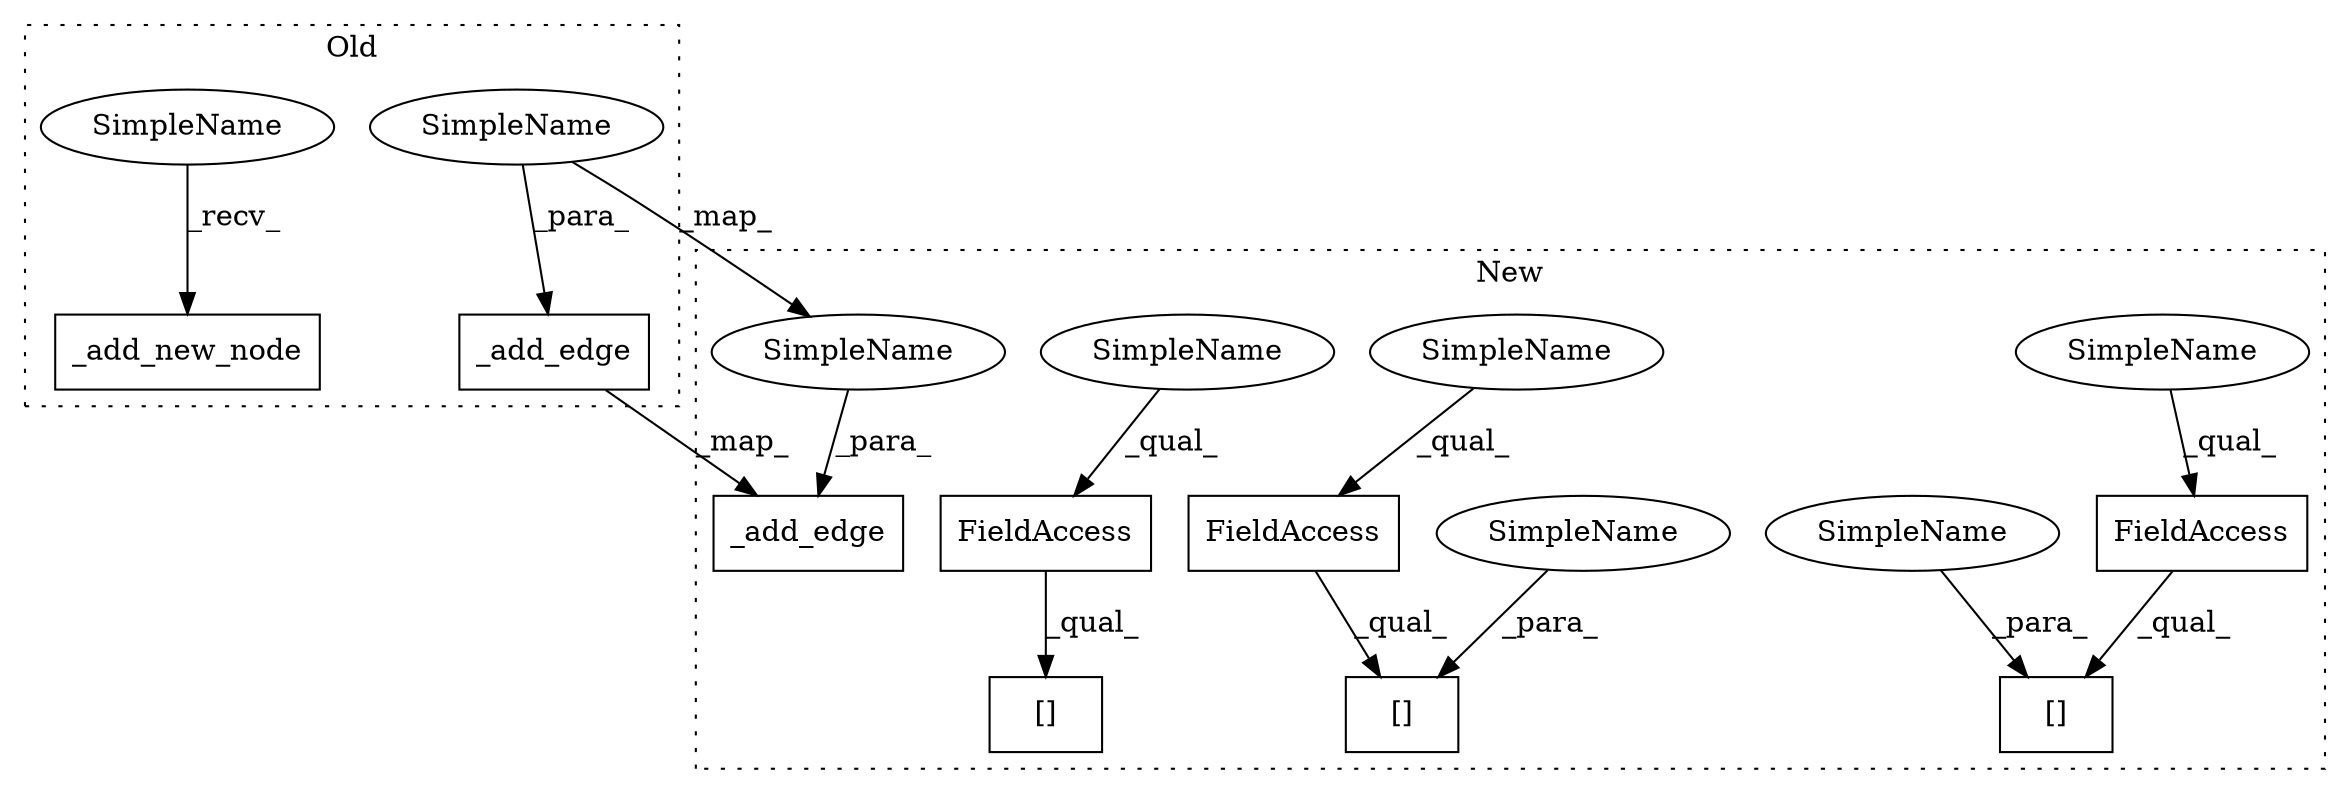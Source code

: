 digraph G {
subgraph cluster0 {
1 [label="_add_edge" a="32" s="19032,19079" l="10,1" shape="box"];
9 [label="_add_new_node" a="32" s="17445" l="15" shape="box"];
10 [label="SimpleName" a="42" s="19049" l="12" shape="ellipse"];
14 [label="SimpleName" a="42" s="17440" l="4" shape="ellipse"];
label = "Old";
style="dotted";
}
subgraph cluster1 {
2 [label="_add_edge" a="32" s="18825,18889" l="10,1" shape="box"];
3 [label="FieldAccess" a="22" s="18422" l="14" shape="box"];
4 [label="[]" a="2" s="18422,18451" l="15,1" shape="box"];
5 [label="FieldAccess" a="22" s="18982" l="14" shape="box"];
6 [label="[]" a="2" s="18982,19014" l="15,1" shape="box"];
7 [label="FieldAccess" a="22" s="18917" l="14" shape="box"];
8 [label="[]" a="2" s="18917,18953" l="15,1" shape="box"];
11 [label="SimpleName" a="42" s="18437" l="14" shape="ellipse"];
12 [label="SimpleName" a="42" s="18932" l="21" shape="ellipse"];
13 [label="SimpleName" a="42" s="18850" l="21" shape="ellipse"];
15 [label="SimpleName" a="42" s="18917" l="4" shape="ellipse"];
16 [label="SimpleName" a="42" s="18422" l="4" shape="ellipse"];
17 [label="SimpleName" a="42" s="18982" l="4" shape="ellipse"];
label = "New";
style="dotted";
}
1 -> 2 [label="_map_"];
3 -> 4 [label="_qual_"];
5 -> 6 [label="_qual_"];
7 -> 8 [label="_qual_"];
10 -> 13 [label="_map_"];
10 -> 1 [label="_para_"];
11 -> 4 [label="_para_"];
12 -> 8 [label="_para_"];
13 -> 2 [label="_para_"];
14 -> 9 [label="_recv_"];
15 -> 7 [label="_qual_"];
16 -> 3 [label="_qual_"];
17 -> 5 [label="_qual_"];
}
